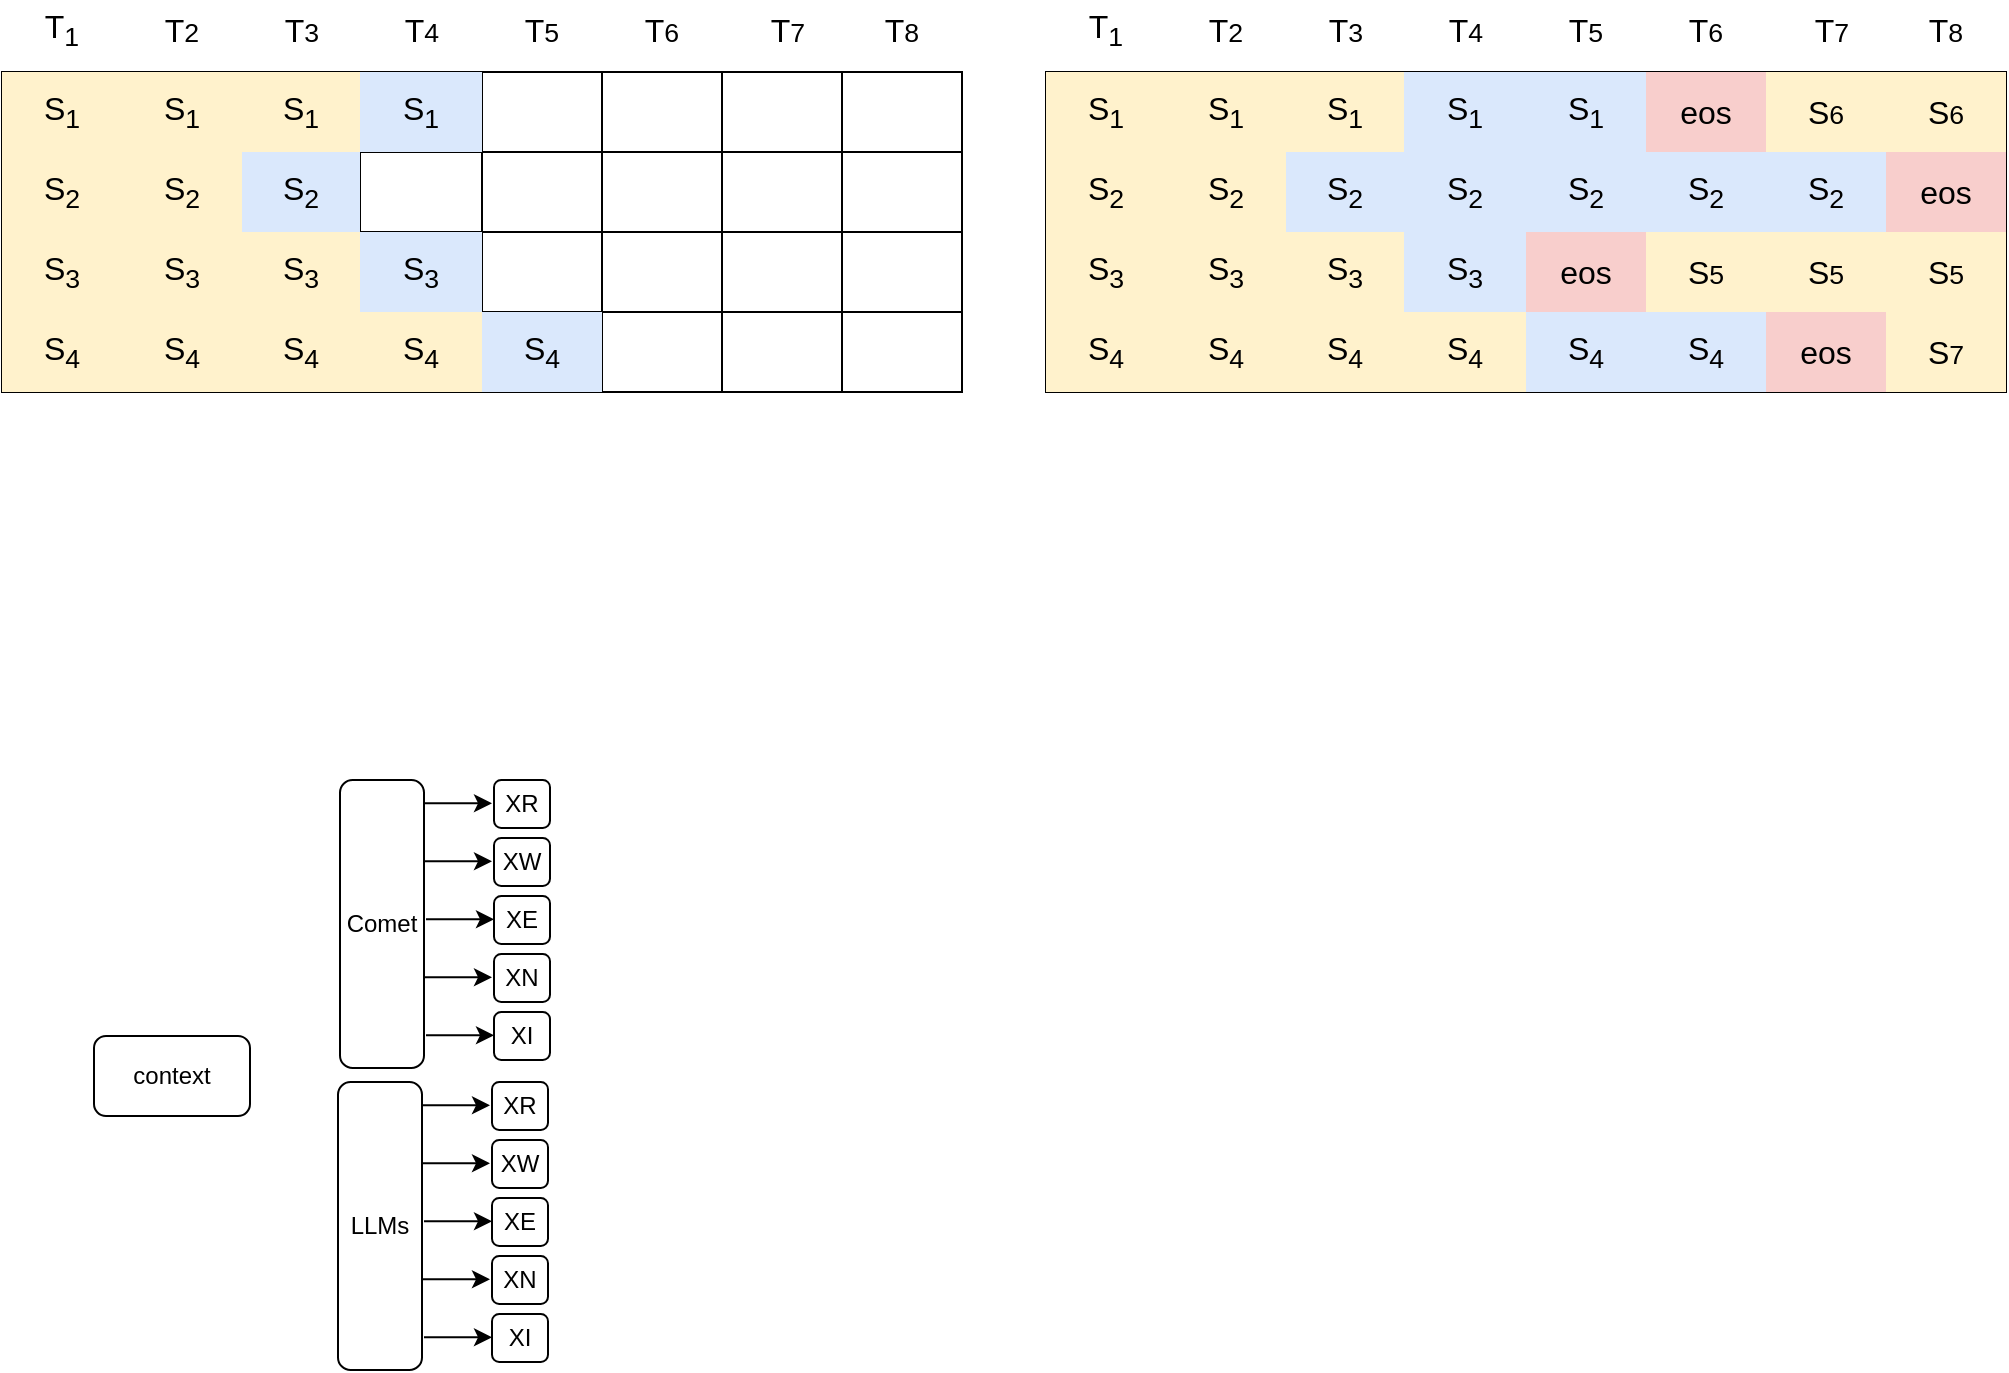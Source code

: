 <mxfile version="23.1.8" type="github">
  <diagram name="第 1 页" id="E3gvmm7QXCJdXxmauFpD">
    <mxGraphModel dx="1214" dy="18" grid="0" gridSize="10" guides="1" tooltips="1" connect="1" arrows="1" fold="1" page="0" pageScale="1" pageWidth="827" pageHeight="1169" math="0" shadow="0">
      <root>
        <mxCell id="0" />
        <mxCell id="1" parent="0" />
        <mxCell id="y5g39HavJ96Rf9E6E70P-49" value="" style="shape=table;startSize=0;container=1;collapsible=0;childLayout=tableLayout;fontSize=16;fillColor=none;" parent="1" vertex="1">
          <mxGeometry x="-293" y="565" width="480" height="160" as="geometry" />
        </mxCell>
        <mxCell id="y5g39HavJ96Rf9E6E70P-62" style="shape=tableRow;horizontal=0;startSize=0;swimlaneHead=0;swimlaneBody=0;strokeColor=inherit;top=0;left=0;bottom=0;right=0;collapsible=0;dropTarget=0;fillColor=none;points=[[0,0.5],[1,0.5]];portConstraint=eastwest;fontSize=16;" parent="y5g39HavJ96Rf9E6E70P-49" vertex="1">
          <mxGeometry width="480" height="40" as="geometry" />
        </mxCell>
        <mxCell id="y5g39HavJ96Rf9E6E70P-63" value="S&lt;sub&gt;1&lt;/sub&gt;" style="shape=partialRectangle;html=1;whiteSpace=wrap;connectable=0;strokeColor=#d6b656;overflow=hidden;fillColor=#fff2cc;top=0;left=0;bottom=0;right=0;pointerEvents=1;fontSize=16;" parent="y5g39HavJ96Rf9E6E70P-62" vertex="1">
          <mxGeometry width="60" height="40" as="geometry">
            <mxRectangle width="60" height="40" as="alternateBounds" />
          </mxGeometry>
        </mxCell>
        <mxCell id="y5g39HavJ96Rf9E6E70P-64" value="S&lt;sub&gt;1&lt;/sub&gt;" style="shape=partialRectangle;html=1;whiteSpace=wrap;connectable=0;strokeColor=#d6b656;overflow=hidden;fillColor=#fff2cc;top=0;left=0;bottom=0;right=0;pointerEvents=1;fontSize=16;" parent="y5g39HavJ96Rf9E6E70P-62" vertex="1">
          <mxGeometry x="60" width="60" height="40" as="geometry">
            <mxRectangle width="60" height="40" as="alternateBounds" />
          </mxGeometry>
        </mxCell>
        <mxCell id="y5g39HavJ96Rf9E6E70P-66" value="S&lt;sub&gt;1&lt;/sub&gt;" style="shape=partialRectangle;html=1;whiteSpace=wrap;connectable=0;strokeColor=#000000;overflow=hidden;fillColor=#fff2cc;top=0;left=0;bottom=0;right=0;pointerEvents=1;fontSize=16;" parent="y5g39HavJ96Rf9E6E70P-62" vertex="1">
          <mxGeometry x="120" width="59" height="40" as="geometry">
            <mxRectangle width="59" height="40" as="alternateBounds" />
          </mxGeometry>
        </mxCell>
        <mxCell id="y5g39HavJ96Rf9E6E70P-70" value="S&lt;sub&gt;1&lt;/sub&gt;" style="shape=partialRectangle;html=1;whiteSpace=wrap;connectable=0;strokeColor=#000000;overflow=hidden;fillColor=#dae8fc;top=0;left=0;bottom=0;right=0;pointerEvents=1;fontSize=16;" parent="y5g39HavJ96Rf9E6E70P-62" vertex="1">
          <mxGeometry x="179" width="61" height="40" as="geometry">
            <mxRectangle width="61" height="40" as="alternateBounds" />
          </mxGeometry>
        </mxCell>
        <mxCell id="y5g39HavJ96Rf9E6E70P-74" style="shape=partialRectangle;html=1;whiteSpace=wrap;connectable=0;overflow=hidden;fillColor=none;top=0;left=0;bottom=0;right=0;pointerEvents=1;fontSize=16;" parent="y5g39HavJ96Rf9E6E70P-62" vertex="1">
          <mxGeometry x="240" width="60" height="40" as="geometry">
            <mxRectangle width="60" height="40" as="alternateBounds" />
          </mxGeometry>
        </mxCell>
        <mxCell id="y5g39HavJ96Rf9E6E70P-78" style="shape=partialRectangle;html=1;whiteSpace=wrap;connectable=0;strokeColor=inherit;overflow=hidden;fillColor=none;top=0;left=0;bottom=0;right=0;pointerEvents=1;fontSize=16;" parent="y5g39HavJ96Rf9E6E70P-62" vertex="1">
          <mxGeometry x="300" width="60" height="40" as="geometry">
            <mxRectangle width="60" height="40" as="alternateBounds" />
          </mxGeometry>
        </mxCell>
        <mxCell id="y5g39HavJ96Rf9E6E70P-82" style="shape=partialRectangle;html=1;whiteSpace=wrap;connectable=0;strokeColor=inherit;overflow=hidden;fillColor=none;top=0;left=0;bottom=0;right=0;pointerEvents=1;fontSize=16;" parent="y5g39HavJ96Rf9E6E70P-62" vertex="1">
          <mxGeometry x="360" width="60" height="40" as="geometry">
            <mxRectangle width="60" height="40" as="alternateBounds" />
          </mxGeometry>
        </mxCell>
        <mxCell id="y5g39HavJ96Rf9E6E70P-65" style="shape=partialRectangle;html=1;whiteSpace=wrap;connectable=0;strokeColor=inherit;overflow=hidden;fillColor=none;top=0;left=0;bottom=0;right=0;pointerEvents=1;fontSize=16;" parent="y5g39HavJ96Rf9E6E70P-62" vertex="1">
          <mxGeometry x="420" width="60" height="40" as="geometry">
            <mxRectangle width="60" height="40" as="alternateBounds" />
          </mxGeometry>
        </mxCell>
        <mxCell id="y5g39HavJ96Rf9E6E70P-50" value="" style="shape=tableRow;horizontal=0;startSize=0;swimlaneHead=0;swimlaneBody=0;strokeColor=inherit;top=0;left=0;bottom=0;right=0;collapsible=0;dropTarget=0;fillColor=none;points=[[0,0.5],[1,0.5]];portConstraint=eastwest;fontSize=16;" parent="y5g39HavJ96Rf9E6E70P-49" vertex="1">
          <mxGeometry y="40" width="480" height="40" as="geometry" />
        </mxCell>
        <mxCell id="y5g39HavJ96Rf9E6E70P-51" value="S&lt;sub&gt;2&lt;/sub&gt;" style="shape=partialRectangle;html=1;whiteSpace=wrap;connectable=0;strokeColor=#d6b656;overflow=hidden;fillColor=#fff2cc;top=0;left=0;bottom=0;right=0;pointerEvents=1;fontSize=16;" parent="y5g39HavJ96Rf9E6E70P-50" vertex="1">
          <mxGeometry width="60" height="40" as="geometry">
            <mxRectangle width="60" height="40" as="alternateBounds" />
          </mxGeometry>
        </mxCell>
        <mxCell id="y5g39HavJ96Rf9E6E70P-52" value="S&lt;sub&gt;2&lt;/sub&gt;" style="shape=partialRectangle;html=1;whiteSpace=wrap;connectable=0;strokeColor=#d6b656;overflow=hidden;fillColor=#fff2cc;top=0;left=0;bottom=0;right=0;pointerEvents=1;fontSize=16;" parent="y5g39HavJ96Rf9E6E70P-50" vertex="1">
          <mxGeometry x="60" width="60" height="40" as="geometry">
            <mxRectangle width="60" height="40" as="alternateBounds" />
          </mxGeometry>
        </mxCell>
        <mxCell id="y5g39HavJ96Rf9E6E70P-67" value="S&lt;sub&gt;2&lt;/sub&gt;" style="shape=partialRectangle;html=1;whiteSpace=wrap;connectable=0;strokeColor=#6c8ebf;overflow=hidden;fillColor=#dae8fc;top=0;left=0;bottom=0;right=0;pointerEvents=1;fontSize=16;" parent="y5g39HavJ96Rf9E6E70P-50" vertex="1">
          <mxGeometry x="120" width="59" height="40" as="geometry">
            <mxRectangle width="59" height="40" as="alternateBounds" />
          </mxGeometry>
        </mxCell>
        <mxCell id="y5g39HavJ96Rf9E6E70P-71" value="" style="shape=partialRectangle;html=1;whiteSpace=wrap;connectable=0;strokeColor=inherit;overflow=hidden;fillColor=none;top=0;left=0;bottom=0;right=0;pointerEvents=1;fontSize=16;" parent="y5g39HavJ96Rf9E6E70P-50" vertex="1">
          <mxGeometry x="179" width="61" height="40" as="geometry">
            <mxRectangle width="61" height="40" as="alternateBounds" />
          </mxGeometry>
        </mxCell>
        <mxCell id="y5g39HavJ96Rf9E6E70P-75" style="shape=partialRectangle;html=1;whiteSpace=wrap;connectable=0;overflow=hidden;top=0;left=0;bottom=0;right=0;pointerEvents=1;fontSize=16;fillColor=none;" parent="y5g39HavJ96Rf9E6E70P-50" vertex="1">
          <mxGeometry x="240" width="60" height="40" as="geometry">
            <mxRectangle width="60" height="40" as="alternateBounds" />
          </mxGeometry>
        </mxCell>
        <mxCell id="y5g39HavJ96Rf9E6E70P-79" style="shape=partialRectangle;html=1;whiteSpace=wrap;connectable=0;overflow=hidden;top=0;left=0;bottom=0;right=0;pointerEvents=1;fontSize=16;fillColor=none;" parent="y5g39HavJ96Rf9E6E70P-50" vertex="1">
          <mxGeometry x="300" width="60" height="40" as="geometry">
            <mxRectangle width="60" height="40" as="alternateBounds" />
          </mxGeometry>
        </mxCell>
        <mxCell id="y5g39HavJ96Rf9E6E70P-83" style="shape=partialRectangle;html=1;whiteSpace=wrap;connectable=0;strokeColor=inherit;overflow=hidden;fillColor=none;top=0;left=0;bottom=0;right=0;pointerEvents=1;fontSize=16;" parent="y5g39HavJ96Rf9E6E70P-50" vertex="1">
          <mxGeometry x="360" width="60" height="40" as="geometry">
            <mxRectangle width="60" height="40" as="alternateBounds" />
          </mxGeometry>
        </mxCell>
        <mxCell id="y5g39HavJ96Rf9E6E70P-53" value="" style="shape=partialRectangle;html=1;whiteSpace=wrap;connectable=0;strokeColor=inherit;overflow=hidden;fillColor=none;top=0;left=0;bottom=0;right=0;pointerEvents=1;fontSize=16;" parent="y5g39HavJ96Rf9E6E70P-50" vertex="1">
          <mxGeometry x="420" width="60" height="40" as="geometry">
            <mxRectangle width="60" height="40" as="alternateBounds" />
          </mxGeometry>
        </mxCell>
        <mxCell id="y5g39HavJ96Rf9E6E70P-54" value="" style="shape=tableRow;horizontal=0;startSize=0;swimlaneHead=0;swimlaneBody=0;strokeColor=inherit;top=0;left=0;bottom=0;right=0;collapsible=0;dropTarget=0;fillColor=none;points=[[0,0.5],[1,0.5]];portConstraint=eastwest;fontSize=16;" parent="y5g39HavJ96Rf9E6E70P-49" vertex="1">
          <mxGeometry y="80" width="480" height="40" as="geometry" />
        </mxCell>
        <mxCell id="y5g39HavJ96Rf9E6E70P-55" value="S&lt;sub&gt;3&lt;/sub&gt;" style="shape=partialRectangle;html=1;whiteSpace=wrap;connectable=0;strokeColor=#d6b656;overflow=hidden;fillColor=#fff2cc;top=0;left=0;bottom=0;right=0;pointerEvents=1;fontSize=16;" parent="y5g39HavJ96Rf9E6E70P-54" vertex="1">
          <mxGeometry width="60" height="40" as="geometry">
            <mxRectangle width="60" height="40" as="alternateBounds" />
          </mxGeometry>
        </mxCell>
        <mxCell id="y5g39HavJ96Rf9E6E70P-56" value="S&lt;sub&gt;3&lt;/sub&gt;" style="shape=partialRectangle;html=1;whiteSpace=wrap;connectable=0;strokeColor=#d6b656;overflow=hidden;fillColor=#fff2cc;top=0;left=0;bottom=0;right=0;pointerEvents=1;fontSize=16;" parent="y5g39HavJ96Rf9E6E70P-54" vertex="1">
          <mxGeometry x="60" width="60" height="40" as="geometry">
            <mxRectangle width="60" height="40" as="alternateBounds" />
          </mxGeometry>
        </mxCell>
        <mxCell id="y5g39HavJ96Rf9E6E70P-68" value="S&lt;sub&gt;3&lt;/sub&gt;" style="shape=partialRectangle;html=1;whiteSpace=wrap;connectable=0;strokeColor=#d6b656;overflow=hidden;fillColor=#fff2cc;top=0;left=0;bottom=0;right=0;pointerEvents=1;fontSize=16;" parent="y5g39HavJ96Rf9E6E70P-54" vertex="1">
          <mxGeometry x="120" width="59" height="40" as="geometry">
            <mxRectangle width="59" height="40" as="alternateBounds" />
          </mxGeometry>
        </mxCell>
        <mxCell id="y5g39HavJ96Rf9E6E70P-72" value="S&lt;sub&gt;3&lt;/sub&gt;" style="shape=partialRectangle;html=1;whiteSpace=wrap;connectable=0;strokeColor=#6c8ebf;overflow=hidden;fillColor=#dae8fc;top=0;left=0;bottom=0;right=0;pointerEvents=1;fontSize=16;" parent="y5g39HavJ96Rf9E6E70P-54" vertex="1">
          <mxGeometry x="179" width="61" height="40" as="geometry">
            <mxRectangle width="61" height="40" as="alternateBounds" />
          </mxGeometry>
        </mxCell>
        <mxCell id="y5g39HavJ96Rf9E6E70P-76" style="shape=partialRectangle;html=1;whiteSpace=wrap;connectable=0;overflow=hidden;fillColor=none;top=0;left=0;bottom=0;right=0;pointerEvents=1;fontSize=16;strokeWidth=5;" parent="y5g39HavJ96Rf9E6E70P-54" vertex="1">
          <mxGeometry x="240" width="60" height="40" as="geometry">
            <mxRectangle width="60" height="40" as="alternateBounds" />
          </mxGeometry>
        </mxCell>
        <mxCell id="y5g39HavJ96Rf9E6E70P-80" style="shape=partialRectangle;html=1;whiteSpace=wrap;connectable=0;overflow=hidden;top=0;left=0;bottom=0;right=0;pointerEvents=1;fontSize=16;fillColor=none;" parent="y5g39HavJ96Rf9E6E70P-54" vertex="1">
          <mxGeometry x="300" width="60" height="40" as="geometry">
            <mxRectangle width="60" height="40" as="alternateBounds" />
          </mxGeometry>
        </mxCell>
        <mxCell id="y5g39HavJ96Rf9E6E70P-84" style="shape=partialRectangle;html=1;whiteSpace=wrap;connectable=0;strokeColor=inherit;overflow=hidden;fillColor=none;top=0;left=0;bottom=0;right=0;pointerEvents=1;fontSize=16;" parent="y5g39HavJ96Rf9E6E70P-54" vertex="1">
          <mxGeometry x="360" width="60" height="40" as="geometry">
            <mxRectangle width="60" height="40" as="alternateBounds" />
          </mxGeometry>
        </mxCell>
        <mxCell id="y5g39HavJ96Rf9E6E70P-57" value="" style="shape=partialRectangle;html=1;whiteSpace=wrap;connectable=0;strokeColor=inherit;overflow=hidden;fillColor=none;top=0;left=0;bottom=0;right=0;pointerEvents=1;fontSize=16;" parent="y5g39HavJ96Rf9E6E70P-54" vertex="1">
          <mxGeometry x="420" width="60" height="40" as="geometry">
            <mxRectangle width="60" height="40" as="alternateBounds" />
          </mxGeometry>
        </mxCell>
        <mxCell id="y5g39HavJ96Rf9E6E70P-58" value="" style="shape=tableRow;horizontal=0;startSize=0;swimlaneHead=0;swimlaneBody=0;strokeColor=inherit;top=0;left=0;bottom=0;right=0;collapsible=0;dropTarget=0;fillColor=none;points=[[0,0.5],[1,0.5]];portConstraint=eastwest;fontSize=16;" parent="y5g39HavJ96Rf9E6E70P-49" vertex="1">
          <mxGeometry y="120" width="480" height="40" as="geometry" />
        </mxCell>
        <mxCell id="y5g39HavJ96Rf9E6E70P-59" value="S&lt;sub&gt;4&lt;/sub&gt;" style="shape=partialRectangle;html=1;whiteSpace=wrap;connectable=0;strokeColor=#d6b656;overflow=hidden;fillColor=#fff2cc;top=0;left=0;bottom=0;right=0;pointerEvents=1;fontSize=16;" parent="y5g39HavJ96Rf9E6E70P-58" vertex="1">
          <mxGeometry width="60" height="40" as="geometry">
            <mxRectangle width="60" height="40" as="alternateBounds" />
          </mxGeometry>
        </mxCell>
        <mxCell id="y5g39HavJ96Rf9E6E70P-60" value="S&lt;sub&gt;4&lt;/sub&gt;" style="shape=partialRectangle;html=1;whiteSpace=wrap;connectable=0;strokeColor=#d6b656;overflow=hidden;fillColor=#fff2cc;top=0;left=0;bottom=0;right=0;pointerEvents=1;fontSize=16;" parent="y5g39HavJ96Rf9E6E70P-58" vertex="1">
          <mxGeometry x="60" width="60" height="40" as="geometry">
            <mxRectangle width="60" height="40" as="alternateBounds" />
          </mxGeometry>
        </mxCell>
        <mxCell id="y5g39HavJ96Rf9E6E70P-69" value="S&lt;sub&gt;4&lt;/sub&gt;" style="shape=partialRectangle;html=1;whiteSpace=wrap;connectable=0;strokeColor=#d6b656;overflow=hidden;fillColor=#fff2cc;top=0;left=0;bottom=0;right=0;pointerEvents=1;fontSize=16;" parent="y5g39HavJ96Rf9E6E70P-58" vertex="1">
          <mxGeometry x="120" width="59" height="40" as="geometry">
            <mxRectangle width="59" height="40" as="alternateBounds" />
          </mxGeometry>
        </mxCell>
        <mxCell id="y5g39HavJ96Rf9E6E70P-73" value="S&lt;sub&gt;4&lt;/sub&gt;" style="shape=partialRectangle;html=1;whiteSpace=wrap;connectable=0;strokeColor=#d6b656;overflow=hidden;fillColor=#fff2cc;top=0;left=0;bottom=0;right=0;pointerEvents=1;fontSize=16;" parent="y5g39HavJ96Rf9E6E70P-58" vertex="1">
          <mxGeometry x="179" width="61" height="40" as="geometry">
            <mxRectangle width="61" height="40" as="alternateBounds" />
          </mxGeometry>
        </mxCell>
        <mxCell id="y5g39HavJ96Rf9E6E70P-77" value="S&lt;sub&gt;4&lt;/sub&gt;" style="shape=partialRectangle;html=1;whiteSpace=wrap;connectable=0;strokeColor=#6c8ebf;overflow=hidden;fillColor=#dae8fc;top=0;left=0;bottom=0;right=0;pointerEvents=1;fontSize=16;" parent="y5g39HavJ96Rf9E6E70P-58" vertex="1">
          <mxGeometry x="240" width="60" height="40" as="geometry">
            <mxRectangle width="60" height="40" as="alternateBounds" />
          </mxGeometry>
        </mxCell>
        <mxCell id="y5g39HavJ96Rf9E6E70P-81" style="shape=partialRectangle;html=1;whiteSpace=wrap;connectable=0;strokeColor=inherit;overflow=hidden;fillColor=none;top=0;left=0;bottom=0;right=0;pointerEvents=1;fontSize=16;" parent="y5g39HavJ96Rf9E6E70P-58" vertex="1">
          <mxGeometry x="300" width="60" height="40" as="geometry">
            <mxRectangle width="60" height="40" as="alternateBounds" />
          </mxGeometry>
        </mxCell>
        <mxCell id="y5g39HavJ96Rf9E6E70P-85" style="shape=partialRectangle;html=1;whiteSpace=wrap;connectable=0;strokeColor=inherit;overflow=hidden;fillColor=none;top=0;left=0;bottom=0;right=0;pointerEvents=1;fontSize=16;" parent="y5g39HavJ96Rf9E6E70P-58" vertex="1">
          <mxGeometry x="360" width="60" height="40" as="geometry">
            <mxRectangle width="60" height="40" as="alternateBounds" />
          </mxGeometry>
        </mxCell>
        <mxCell id="y5g39HavJ96Rf9E6E70P-61" value="" style="shape=partialRectangle;html=1;whiteSpace=wrap;connectable=0;strokeColor=inherit;overflow=hidden;fillColor=none;top=0;left=0;bottom=0;right=0;pointerEvents=1;fontSize=16;" parent="y5g39HavJ96Rf9E6E70P-58" vertex="1">
          <mxGeometry x="420" width="60" height="40" as="geometry">
            <mxRectangle width="60" height="40" as="alternateBounds" />
          </mxGeometry>
        </mxCell>
        <mxCell id="y5g39HavJ96Rf9E6E70P-88" value="T&lt;sub&gt;1&lt;/sub&gt;" style="text;strokeColor=none;fillColor=none;html=1;align=center;verticalAlign=middle;whiteSpace=wrap;rounded=0;fontSize=16;" parent="1" vertex="1">
          <mxGeometry x="-293" y="529" width="60" height="30" as="geometry" />
        </mxCell>
        <mxCell id="y5g39HavJ96Rf9E6E70P-89" value="T&lt;span style=&quot;font-size: 13.333px;&quot;&gt;2&lt;/span&gt;" style="text;strokeColor=none;fillColor=none;html=1;align=center;verticalAlign=middle;whiteSpace=wrap;rounded=0;fontSize=16;" parent="1" vertex="1">
          <mxGeometry x="-233" y="529" width="60" height="30" as="geometry" />
        </mxCell>
        <mxCell id="y5g39HavJ96Rf9E6E70P-90" value="T&lt;span style=&quot;font-size: 13.333px;&quot;&gt;3&lt;/span&gt;" style="text;strokeColor=none;fillColor=none;html=1;align=center;verticalAlign=middle;whiteSpace=wrap;rounded=0;fontSize=16;" parent="1" vertex="1">
          <mxGeometry x="-173" y="529" width="60" height="30" as="geometry" />
        </mxCell>
        <mxCell id="y5g39HavJ96Rf9E6E70P-92" value="T&lt;span style=&quot;font-size: 13.333px;&quot;&gt;4&lt;/span&gt;" style="text;strokeColor=none;fillColor=none;html=1;align=center;verticalAlign=middle;whiteSpace=wrap;rounded=0;fontSize=16;" parent="1" vertex="1">
          <mxGeometry x="-113" y="529" width="60" height="30" as="geometry" />
        </mxCell>
        <mxCell id="y5g39HavJ96Rf9E6E70P-93" value="T&lt;span style=&quot;font-size: 13.333px;&quot;&gt;5&lt;/span&gt;" style="text;strokeColor=none;fillColor=none;html=1;align=center;verticalAlign=middle;whiteSpace=wrap;rounded=0;fontSize=16;" parent="1" vertex="1">
          <mxGeometry x="-53" y="529" width="60" height="30" as="geometry" />
        </mxCell>
        <mxCell id="y5g39HavJ96Rf9E6E70P-94" value="T&lt;span style=&quot;font-size: 13.333px;&quot;&gt;6&lt;/span&gt;" style="text;strokeColor=none;fillColor=none;html=1;align=center;verticalAlign=middle;whiteSpace=wrap;rounded=0;fontSize=16;" parent="1" vertex="1">
          <mxGeometry x="7" y="529" width="60" height="30" as="geometry" />
        </mxCell>
        <mxCell id="y5g39HavJ96Rf9E6E70P-95" value="T&lt;span style=&quot;font-size: 13.333px;&quot;&gt;7&lt;/span&gt;" style="text;strokeColor=none;fillColor=none;html=1;align=center;verticalAlign=middle;whiteSpace=wrap;rounded=0;fontSize=16;" parent="1" vertex="1">
          <mxGeometry x="70" y="529" width="60" height="30" as="geometry" />
        </mxCell>
        <mxCell id="y5g39HavJ96Rf9E6E70P-96" value="T&lt;span style=&quot;font-size: 13.333px;&quot;&gt;8&lt;/span&gt;" style="text;strokeColor=none;fillColor=none;html=1;align=center;verticalAlign=middle;whiteSpace=wrap;rounded=0;fontSize=16;" parent="1" vertex="1">
          <mxGeometry x="127" y="529" width="60" height="30" as="geometry" />
        </mxCell>
        <mxCell id="y5g39HavJ96Rf9E6E70P-142" value="" style="shape=table;startSize=0;container=1;collapsible=0;childLayout=tableLayout;fontSize=16;" parent="1" vertex="1">
          <mxGeometry x="229" y="565" width="480" height="160" as="geometry" />
        </mxCell>
        <mxCell id="y5g39HavJ96Rf9E6E70P-143" style="shape=tableRow;horizontal=0;startSize=0;swimlaneHead=0;swimlaneBody=0;strokeColor=inherit;top=0;left=0;bottom=0;right=0;collapsible=0;dropTarget=0;fillColor=none;points=[[0,0.5],[1,0.5]];portConstraint=eastwest;fontSize=16;" parent="y5g39HavJ96Rf9E6E70P-142" vertex="1">
          <mxGeometry width="480" height="40" as="geometry" />
        </mxCell>
        <mxCell id="y5g39HavJ96Rf9E6E70P-144" value="S&lt;sub&gt;1&lt;/sub&gt;" style="shape=partialRectangle;html=1;whiteSpace=wrap;connectable=0;strokeColor=#d6b656;overflow=hidden;fillColor=#fff2cc;top=0;left=0;bottom=0;right=0;pointerEvents=1;fontSize=16;" parent="y5g39HavJ96Rf9E6E70P-143" vertex="1">
          <mxGeometry width="60" height="40" as="geometry">
            <mxRectangle width="60" height="40" as="alternateBounds" />
          </mxGeometry>
        </mxCell>
        <mxCell id="y5g39HavJ96Rf9E6E70P-145" value="S&lt;sub&gt;1&lt;/sub&gt;" style="shape=partialRectangle;html=1;whiteSpace=wrap;connectable=0;strokeColor=#d6b656;overflow=hidden;fillColor=#fff2cc;top=0;left=0;bottom=0;right=0;pointerEvents=1;fontSize=16;" parent="y5g39HavJ96Rf9E6E70P-143" vertex="1">
          <mxGeometry x="60" width="60" height="40" as="geometry">
            <mxRectangle width="60" height="40" as="alternateBounds" />
          </mxGeometry>
        </mxCell>
        <mxCell id="y5g39HavJ96Rf9E6E70P-146" value="S&lt;sub&gt;1&lt;/sub&gt;" style="shape=partialRectangle;html=1;whiteSpace=wrap;connectable=0;strokeColor=#d6b656;overflow=hidden;fillColor=#fff2cc;top=0;left=0;bottom=0;right=0;pointerEvents=1;fontSize=16;" parent="y5g39HavJ96Rf9E6E70P-143" vertex="1">
          <mxGeometry x="120" width="59" height="40" as="geometry">
            <mxRectangle width="59" height="40" as="alternateBounds" />
          </mxGeometry>
        </mxCell>
        <mxCell id="y5g39HavJ96Rf9E6E70P-147" value="S&lt;sub&gt;1&lt;/sub&gt;" style="shape=partialRectangle;html=1;whiteSpace=wrap;connectable=0;strokeColor=#6c8ebf;overflow=hidden;fillColor=#dae8fc;top=0;left=0;bottom=0;right=0;pointerEvents=1;fontSize=16;" parent="y5g39HavJ96Rf9E6E70P-143" vertex="1">
          <mxGeometry x="179" width="61" height="40" as="geometry">
            <mxRectangle width="61" height="40" as="alternateBounds" />
          </mxGeometry>
        </mxCell>
        <mxCell id="y5g39HavJ96Rf9E6E70P-148" value="&lt;span style=&quot;color: rgb(0, 0, 0); font-family: Helvetica; font-size: 16px; font-style: normal; font-variant-ligatures: normal; font-variant-caps: normal; font-weight: 400; letter-spacing: normal; orphans: 2; text-align: center; text-indent: 0px; text-transform: none; widows: 2; word-spacing: 0px; -webkit-text-stroke-width: 0px; text-decoration-thickness: initial; text-decoration-style: initial; text-decoration-color: initial; float: none; display: inline !important;&quot;&gt;S&lt;/span&gt;&lt;sub style=&quot;border-color: var(--border-color); color: rgb(0, 0, 0); font-family: Helvetica; font-style: normal; font-variant-ligatures: normal; font-variant-caps: normal; font-weight: 400; letter-spacing: normal; orphans: 2; text-align: center; text-indent: 0px; text-transform: none; widows: 2; word-spacing: 0px; -webkit-text-stroke-width: 0px; text-decoration-thickness: initial; text-decoration-style: initial; text-decoration-color: initial;&quot;&gt;1&lt;/sub&gt;" style="shape=partialRectangle;html=1;whiteSpace=wrap;connectable=0;strokeColor=#000000;overflow=hidden;fillColor=#dae8fc;top=0;left=0;bottom=0;right=0;pointerEvents=1;fontSize=16;" parent="y5g39HavJ96Rf9E6E70P-143" vertex="1">
          <mxGeometry x="240" width="60" height="40" as="geometry">
            <mxRectangle width="60" height="40" as="alternateBounds" />
          </mxGeometry>
        </mxCell>
        <mxCell id="y5g39HavJ96Rf9E6E70P-149" value="eos" style="shape=partialRectangle;html=1;whiteSpace=wrap;connectable=0;strokeColor=#b85450;overflow=hidden;fillColor=#f8cecc;top=0;left=0;bottom=0;right=0;pointerEvents=1;fontSize=16;" parent="y5g39HavJ96Rf9E6E70P-143" vertex="1">
          <mxGeometry x="300" width="60" height="40" as="geometry">
            <mxRectangle width="60" height="40" as="alternateBounds" />
          </mxGeometry>
        </mxCell>
        <mxCell id="y5g39HavJ96Rf9E6E70P-150" value="&lt;span style=&quot;border-color: var(--border-color); color: rgb(0, 0, 0); font-family: Helvetica; font-size: 16px; font-style: normal; font-variant-ligatures: normal; font-variant-caps: normal; font-weight: 400; letter-spacing: normal; orphans: 2; text-align: center; text-indent: 0px; text-transform: none; widows: 2; word-spacing: 0px; -webkit-text-stroke-width: 0px; text-decoration-thickness: initial; text-decoration-style: initial; text-decoration-color: initial; float: none; display: inline !important;&quot;&gt;S&lt;/span&gt;&lt;span style=&quot;border-color: var(--border-color); color: rgb(0, 0, 0); font-family: Helvetica; font-style: normal; font-variant-ligatures: normal; font-variant-caps: normal; font-weight: 400; letter-spacing: normal; orphans: 2; text-align: center; text-indent: 0px; text-transform: none; widows: 2; word-spacing: 0px; -webkit-text-stroke-width: 0px; text-decoration-thickness: initial; text-decoration-style: initial; text-decoration-color: initial; float: none; font-size: 13.333px; display: inline !important;&quot;&gt;6&lt;/span&gt;" style="shape=partialRectangle;html=1;whiteSpace=wrap;connectable=0;strokeColor=#d6b656;overflow=hidden;fillColor=#fff2cc;top=0;left=0;bottom=0;right=0;pointerEvents=1;fontSize=16;" parent="y5g39HavJ96Rf9E6E70P-143" vertex="1">
          <mxGeometry x="360" width="60" height="40" as="geometry">
            <mxRectangle width="60" height="40" as="alternateBounds" />
          </mxGeometry>
        </mxCell>
        <mxCell id="y5g39HavJ96Rf9E6E70P-151" value="&lt;span style=&quot;border-color: var(--border-color); color: rgb(0, 0, 0); font-family: Helvetica; font-size: 16px; font-style: normal; font-variant-ligatures: normal; font-variant-caps: normal; font-weight: 400; letter-spacing: normal; orphans: 2; text-align: center; text-indent: 0px; text-transform: none; widows: 2; word-spacing: 0px; -webkit-text-stroke-width: 0px; text-decoration-thickness: initial; text-decoration-style: initial; text-decoration-color: initial; float: none; display: inline !important;&quot;&gt;S&lt;/span&gt;&lt;span style=&quot;border-color: var(--border-color); color: rgb(0, 0, 0); font-family: Helvetica; font-style: normal; font-variant-ligatures: normal; font-variant-caps: normal; font-weight: 400; letter-spacing: normal; orphans: 2; text-align: center; text-indent: 0px; text-transform: none; widows: 2; word-spacing: 0px; -webkit-text-stroke-width: 0px; text-decoration-thickness: initial; text-decoration-style: initial; text-decoration-color: initial; float: none; font-size: 13.333px; display: inline !important;&quot;&gt;6&lt;/span&gt;" style="shape=partialRectangle;html=1;whiteSpace=wrap;connectable=0;strokeColor=#d6b656;overflow=hidden;fillColor=#fff2cc;top=0;left=0;bottom=0;right=0;pointerEvents=1;fontSize=16;" parent="y5g39HavJ96Rf9E6E70P-143" vertex="1">
          <mxGeometry x="420" width="60" height="40" as="geometry">
            <mxRectangle width="60" height="40" as="alternateBounds" />
          </mxGeometry>
        </mxCell>
        <mxCell id="y5g39HavJ96Rf9E6E70P-152" value="" style="shape=tableRow;horizontal=0;startSize=0;swimlaneHead=0;swimlaneBody=0;strokeColor=inherit;top=0;left=0;bottom=0;right=0;collapsible=0;dropTarget=0;fillColor=none;points=[[0,0.5],[1,0.5]];portConstraint=eastwest;fontSize=16;" parent="y5g39HavJ96Rf9E6E70P-142" vertex="1">
          <mxGeometry y="40" width="480" height="40" as="geometry" />
        </mxCell>
        <mxCell id="y5g39HavJ96Rf9E6E70P-153" value="S&lt;sub&gt;2&lt;/sub&gt;" style="shape=partialRectangle;html=1;whiteSpace=wrap;connectable=0;strokeColor=#d6b656;overflow=hidden;fillColor=#fff2cc;top=0;left=0;bottom=0;right=0;pointerEvents=1;fontSize=16;" parent="y5g39HavJ96Rf9E6E70P-152" vertex="1">
          <mxGeometry width="60" height="40" as="geometry">
            <mxRectangle width="60" height="40" as="alternateBounds" />
          </mxGeometry>
        </mxCell>
        <mxCell id="y5g39HavJ96Rf9E6E70P-154" value="S&lt;sub&gt;2&lt;/sub&gt;" style="shape=partialRectangle;html=1;whiteSpace=wrap;connectable=0;strokeColor=#d6b656;overflow=hidden;fillColor=#fff2cc;top=0;left=0;bottom=0;right=0;pointerEvents=1;fontSize=16;" parent="y5g39HavJ96Rf9E6E70P-152" vertex="1">
          <mxGeometry x="60" width="60" height="40" as="geometry">
            <mxRectangle width="60" height="40" as="alternateBounds" />
          </mxGeometry>
        </mxCell>
        <mxCell id="y5g39HavJ96Rf9E6E70P-155" value="S&lt;sub&gt;2&lt;/sub&gt;" style="shape=partialRectangle;html=1;whiteSpace=wrap;connectable=0;strokeColor=#6c8ebf;overflow=hidden;fillColor=#dae8fc;top=0;left=0;bottom=0;right=0;pointerEvents=1;fontSize=16;" parent="y5g39HavJ96Rf9E6E70P-152" vertex="1">
          <mxGeometry x="120" width="59" height="40" as="geometry">
            <mxRectangle width="59" height="40" as="alternateBounds" />
          </mxGeometry>
        </mxCell>
        <mxCell id="y5g39HavJ96Rf9E6E70P-156" value="&lt;span style=&quot;color: rgb(0, 0, 0); font-family: Helvetica; font-size: 16px; font-style: normal; font-variant-ligatures: normal; font-variant-caps: normal; font-weight: 400; letter-spacing: normal; orphans: 2; text-align: center; text-indent: 0px; text-transform: none; widows: 2; word-spacing: 0px; -webkit-text-stroke-width: 0px; text-decoration-thickness: initial; text-decoration-style: initial; text-decoration-color: initial; float: none; display: inline !important;&quot;&gt;S&lt;/span&gt;&lt;sub style=&quot;border-color: var(--border-color); color: rgb(0, 0, 0); font-family: Helvetica; font-style: normal; font-variant-ligatures: normal; font-variant-caps: normal; font-weight: 400; letter-spacing: normal; orphans: 2; text-align: center; text-indent: 0px; text-transform: none; widows: 2; word-spacing: 0px; -webkit-text-stroke-width: 0px; text-decoration-thickness: initial; text-decoration-style: initial; text-decoration-color: initial;&quot;&gt;2&lt;/sub&gt;" style="shape=partialRectangle;html=1;whiteSpace=wrap;connectable=0;strokeColor=#6c8ebf;overflow=hidden;fillColor=#dae8fc;top=0;left=0;bottom=0;right=0;pointerEvents=1;fontSize=16;" parent="y5g39HavJ96Rf9E6E70P-152" vertex="1">
          <mxGeometry x="179" width="61" height="40" as="geometry">
            <mxRectangle width="61" height="40" as="alternateBounds" />
          </mxGeometry>
        </mxCell>
        <mxCell id="y5g39HavJ96Rf9E6E70P-157" value="&lt;span style=&quot;color: rgb(0, 0, 0); font-family: Helvetica; font-size: 16px; font-style: normal; font-variant-ligatures: normal; font-variant-caps: normal; font-weight: 400; letter-spacing: normal; orphans: 2; text-align: center; text-indent: 0px; text-transform: none; widows: 2; word-spacing: 0px; -webkit-text-stroke-width: 0px; text-decoration-thickness: initial; text-decoration-style: initial; text-decoration-color: initial; float: none; display: inline !important;&quot;&gt;S&lt;/span&gt;&lt;sub style=&quot;border-color: var(--border-color); color: rgb(0, 0, 0); font-family: Helvetica; font-style: normal; font-variant-ligatures: normal; font-variant-caps: normal; font-weight: 400; letter-spacing: normal; orphans: 2; text-align: center; text-indent: 0px; text-transform: none; widows: 2; word-spacing: 0px; -webkit-text-stroke-width: 0px; text-decoration-thickness: initial; text-decoration-style: initial; text-decoration-color: initial;&quot;&gt;2&lt;/sub&gt;" style="shape=partialRectangle;html=1;whiteSpace=wrap;connectable=0;strokeColor=#6c8ebf;overflow=hidden;fillColor=#dae8fc;top=0;left=0;bottom=0;right=0;pointerEvents=1;fontSize=16;" parent="y5g39HavJ96Rf9E6E70P-152" vertex="1">
          <mxGeometry x="240" width="60" height="40" as="geometry">
            <mxRectangle width="60" height="40" as="alternateBounds" />
          </mxGeometry>
        </mxCell>
        <mxCell id="y5g39HavJ96Rf9E6E70P-158" value="&lt;span style=&quot;color: rgb(0, 0, 0); font-family: Helvetica; font-size: 16px; font-style: normal; font-variant-ligatures: normal; font-variant-caps: normal; font-weight: 400; letter-spacing: normal; orphans: 2; text-align: center; text-indent: 0px; text-transform: none; widows: 2; word-spacing: 0px; -webkit-text-stroke-width: 0px; text-decoration-thickness: initial; text-decoration-style: initial; text-decoration-color: initial; float: none; display: inline !important;&quot;&gt;S&lt;/span&gt;&lt;sub style=&quot;border-color: var(--border-color); color: rgb(0, 0, 0); font-family: Helvetica; font-style: normal; font-variant-ligatures: normal; font-variant-caps: normal; font-weight: 400; letter-spacing: normal; orphans: 2; text-align: center; text-indent: 0px; text-transform: none; widows: 2; word-spacing: 0px; -webkit-text-stroke-width: 0px; text-decoration-thickness: initial; text-decoration-style: initial; text-decoration-color: initial;&quot;&gt;2&lt;/sub&gt;" style="shape=partialRectangle;html=1;whiteSpace=wrap;connectable=0;strokeColor=#6c8ebf;overflow=hidden;fillColor=#dae8fc;top=0;left=0;bottom=0;right=0;pointerEvents=1;fontSize=16;" parent="y5g39HavJ96Rf9E6E70P-152" vertex="1">
          <mxGeometry x="300" width="60" height="40" as="geometry">
            <mxRectangle width="60" height="40" as="alternateBounds" />
          </mxGeometry>
        </mxCell>
        <mxCell id="y5g39HavJ96Rf9E6E70P-159" value="&lt;span style=&quot;color: rgb(0, 0, 0); font-family: Helvetica; font-size: 16px; font-style: normal; font-variant-ligatures: normal; font-variant-caps: normal; font-weight: 400; letter-spacing: normal; orphans: 2; text-align: center; text-indent: 0px; text-transform: none; widows: 2; word-spacing: 0px; -webkit-text-stroke-width: 0px; text-decoration-thickness: initial; text-decoration-style: initial; text-decoration-color: initial; float: none; display: inline !important;&quot;&gt;S&lt;/span&gt;&lt;sub style=&quot;border-color: var(--border-color); color: rgb(0, 0, 0); font-family: Helvetica; font-style: normal; font-variant-ligatures: normal; font-variant-caps: normal; font-weight: 400; letter-spacing: normal; orphans: 2; text-align: center; text-indent: 0px; text-transform: none; widows: 2; word-spacing: 0px; -webkit-text-stroke-width: 0px; text-decoration-thickness: initial; text-decoration-style: initial; text-decoration-color: initial;&quot;&gt;2&lt;/sub&gt;" style="shape=partialRectangle;html=1;whiteSpace=wrap;connectable=0;strokeColor=#6c8ebf;overflow=hidden;fillColor=#dae8fc;top=0;left=0;bottom=0;right=0;pointerEvents=1;fontSize=16;" parent="y5g39HavJ96Rf9E6E70P-152" vertex="1">
          <mxGeometry x="360" width="60" height="40" as="geometry">
            <mxRectangle width="60" height="40" as="alternateBounds" />
          </mxGeometry>
        </mxCell>
        <mxCell id="y5g39HavJ96Rf9E6E70P-160" value="eos" style="shape=partialRectangle;html=1;whiteSpace=wrap;connectable=0;strokeColor=#b85450;overflow=hidden;fillColor=#f8cecc;top=0;left=0;bottom=0;right=0;pointerEvents=1;fontSize=16;" parent="y5g39HavJ96Rf9E6E70P-152" vertex="1">
          <mxGeometry x="420" width="60" height="40" as="geometry">
            <mxRectangle width="60" height="40" as="alternateBounds" />
          </mxGeometry>
        </mxCell>
        <mxCell id="y5g39HavJ96Rf9E6E70P-161" value="" style="shape=tableRow;horizontal=0;startSize=0;swimlaneHead=0;swimlaneBody=0;strokeColor=inherit;top=0;left=0;bottom=0;right=0;collapsible=0;dropTarget=0;fillColor=none;points=[[0,0.5],[1,0.5]];portConstraint=eastwest;fontSize=16;" parent="y5g39HavJ96Rf9E6E70P-142" vertex="1">
          <mxGeometry y="80" width="480" height="40" as="geometry" />
        </mxCell>
        <mxCell id="y5g39HavJ96Rf9E6E70P-162" value="S&lt;sub&gt;3&lt;/sub&gt;" style="shape=partialRectangle;html=1;whiteSpace=wrap;connectable=0;strokeColor=#d6b656;overflow=hidden;fillColor=#fff2cc;top=0;left=0;bottom=0;right=0;pointerEvents=1;fontSize=16;" parent="y5g39HavJ96Rf9E6E70P-161" vertex="1">
          <mxGeometry width="60" height="40" as="geometry">
            <mxRectangle width="60" height="40" as="alternateBounds" />
          </mxGeometry>
        </mxCell>
        <mxCell id="y5g39HavJ96Rf9E6E70P-163" value="S&lt;sub&gt;3&lt;/sub&gt;" style="shape=partialRectangle;html=1;whiteSpace=wrap;connectable=0;strokeColor=#d6b656;overflow=hidden;fillColor=#fff2cc;top=0;left=0;bottom=0;right=0;pointerEvents=1;fontSize=16;" parent="y5g39HavJ96Rf9E6E70P-161" vertex="1">
          <mxGeometry x="60" width="60" height="40" as="geometry">
            <mxRectangle width="60" height="40" as="alternateBounds" />
          </mxGeometry>
        </mxCell>
        <mxCell id="y5g39HavJ96Rf9E6E70P-164" value="S&lt;sub&gt;3&lt;/sub&gt;" style="shape=partialRectangle;html=1;whiteSpace=wrap;connectable=0;strokeColor=#d6b656;overflow=hidden;fillColor=#fff2cc;top=0;left=0;bottom=0;right=0;pointerEvents=1;fontSize=16;" parent="y5g39HavJ96Rf9E6E70P-161" vertex="1">
          <mxGeometry x="120" width="59" height="40" as="geometry">
            <mxRectangle width="59" height="40" as="alternateBounds" />
          </mxGeometry>
        </mxCell>
        <mxCell id="y5g39HavJ96Rf9E6E70P-165" value="S&lt;sub&gt;3&lt;/sub&gt;" style="shape=partialRectangle;html=1;whiteSpace=wrap;connectable=0;strokeColor=#6c8ebf;overflow=hidden;fillColor=#dae8fc;top=0;left=0;bottom=0;right=0;pointerEvents=1;fontSize=16;" parent="y5g39HavJ96Rf9E6E70P-161" vertex="1">
          <mxGeometry x="179" width="61" height="40" as="geometry">
            <mxRectangle width="61" height="40" as="alternateBounds" />
          </mxGeometry>
        </mxCell>
        <mxCell id="y5g39HavJ96Rf9E6E70P-166" value="eos" style="shape=partialRectangle;html=1;whiteSpace=wrap;connectable=0;strokeColor=#b85450;overflow=hidden;fillColor=#f8cecc;top=0;left=0;bottom=0;right=0;pointerEvents=1;fontSize=16;" parent="y5g39HavJ96Rf9E6E70P-161" vertex="1">
          <mxGeometry x="240" width="60" height="40" as="geometry">
            <mxRectangle width="60" height="40" as="alternateBounds" />
          </mxGeometry>
        </mxCell>
        <mxCell id="y5g39HavJ96Rf9E6E70P-167" value="&lt;span style=&quot;border-color: var(--border-color); color: rgb(0, 0, 0); font-family: Helvetica; font-size: 16px; font-style: normal; font-variant-ligatures: normal; font-variant-caps: normal; font-weight: 400; letter-spacing: normal; orphans: 2; text-align: center; text-indent: 0px; text-transform: none; widows: 2; word-spacing: 0px; -webkit-text-stroke-width: 0px; text-decoration-thickness: initial; text-decoration-style: initial; text-decoration-color: initial; float: none; display: inline !important;&quot;&gt;S&lt;/span&gt;&lt;span style=&quot;border-color: var(--border-color); color: rgb(0, 0, 0); font-family: Helvetica; font-style: normal; font-variant-ligatures: normal; font-variant-caps: normal; font-weight: 400; letter-spacing: normal; orphans: 2; text-align: center; text-indent: 0px; text-transform: none; widows: 2; word-spacing: 0px; -webkit-text-stroke-width: 0px; text-decoration-thickness: initial; text-decoration-style: initial; text-decoration-color: initial; float: none; font-size: 13.333px; display: inline !important;&quot;&gt;5&lt;/span&gt;" style="shape=partialRectangle;html=1;whiteSpace=wrap;connectable=0;strokeColor=#d6b656;overflow=hidden;fillColor=#fff2cc;top=0;left=0;bottom=0;right=0;pointerEvents=1;fontSize=16;" parent="y5g39HavJ96Rf9E6E70P-161" vertex="1">
          <mxGeometry x="300" width="60" height="40" as="geometry">
            <mxRectangle width="60" height="40" as="alternateBounds" />
          </mxGeometry>
        </mxCell>
        <mxCell id="y5g39HavJ96Rf9E6E70P-168" value="&lt;span style=&quot;border-color: var(--border-color); color: rgb(0, 0, 0); font-family: Helvetica; font-size: 16px; font-style: normal; font-variant-ligatures: normal; font-variant-caps: normal; font-weight: 400; letter-spacing: normal; orphans: 2; text-align: center; text-indent: 0px; text-transform: none; widows: 2; word-spacing: 0px; -webkit-text-stroke-width: 0px; text-decoration-thickness: initial; text-decoration-style: initial; text-decoration-color: initial; float: none; display: inline !important;&quot;&gt;S&lt;/span&gt;&lt;span style=&quot;border-color: var(--border-color); color: rgb(0, 0, 0); font-family: Helvetica; font-style: normal; font-variant-ligatures: normal; font-variant-caps: normal; font-weight: 400; letter-spacing: normal; orphans: 2; text-align: center; text-indent: 0px; text-transform: none; widows: 2; word-spacing: 0px; -webkit-text-stroke-width: 0px; text-decoration-thickness: initial; text-decoration-style: initial; text-decoration-color: initial; float: none; font-size: 13.333px; display: inline !important;&quot;&gt;5&lt;/span&gt;" style="shape=partialRectangle;html=1;whiteSpace=wrap;connectable=0;strokeColor=#d6b656;overflow=hidden;fillColor=#fff2cc;top=0;left=0;bottom=0;right=0;pointerEvents=1;fontSize=16;" parent="y5g39HavJ96Rf9E6E70P-161" vertex="1">
          <mxGeometry x="360" width="60" height="40" as="geometry">
            <mxRectangle width="60" height="40" as="alternateBounds" />
          </mxGeometry>
        </mxCell>
        <mxCell id="y5g39HavJ96Rf9E6E70P-169" value="&lt;span style=&quot;border-color: var(--border-color); color: rgb(0, 0, 0); font-family: Helvetica; font-size: 16px; font-style: normal; font-variant-ligatures: normal; font-variant-caps: normal; font-weight: 400; letter-spacing: normal; orphans: 2; text-align: center; text-indent: 0px; text-transform: none; widows: 2; word-spacing: 0px; -webkit-text-stroke-width: 0px; text-decoration-thickness: initial; text-decoration-style: initial; text-decoration-color: initial; float: none; display: inline !important;&quot;&gt;S&lt;/span&gt;&lt;span style=&quot;border-color: var(--border-color); color: rgb(0, 0, 0); font-family: Helvetica; font-style: normal; font-variant-ligatures: normal; font-variant-caps: normal; font-weight: 400; letter-spacing: normal; orphans: 2; text-align: center; text-indent: 0px; text-transform: none; widows: 2; word-spacing: 0px; -webkit-text-stroke-width: 0px; text-decoration-thickness: initial; text-decoration-style: initial; text-decoration-color: initial; float: none; font-size: 13.333px; display: inline !important;&quot;&gt;5&lt;/span&gt;" style="shape=partialRectangle;html=1;whiteSpace=wrap;connectable=0;strokeColor=#d6b656;overflow=hidden;fillColor=#fff2cc;top=0;left=0;bottom=0;right=0;pointerEvents=1;fontSize=16;" parent="y5g39HavJ96Rf9E6E70P-161" vertex="1">
          <mxGeometry x="420" width="60" height="40" as="geometry">
            <mxRectangle width="60" height="40" as="alternateBounds" />
          </mxGeometry>
        </mxCell>
        <mxCell id="y5g39HavJ96Rf9E6E70P-170" value="" style="shape=tableRow;horizontal=0;startSize=0;swimlaneHead=0;swimlaneBody=0;strokeColor=inherit;top=0;left=0;bottom=0;right=0;collapsible=0;dropTarget=0;fillColor=none;points=[[0,0.5],[1,0.5]];portConstraint=eastwest;fontSize=16;" parent="y5g39HavJ96Rf9E6E70P-142" vertex="1">
          <mxGeometry y="120" width="480" height="40" as="geometry" />
        </mxCell>
        <mxCell id="y5g39HavJ96Rf9E6E70P-171" value="S&lt;sub&gt;4&lt;/sub&gt;" style="shape=partialRectangle;html=1;whiteSpace=wrap;connectable=0;strokeColor=#d6b656;overflow=hidden;fillColor=#fff2cc;top=0;left=0;bottom=0;right=0;pointerEvents=1;fontSize=16;" parent="y5g39HavJ96Rf9E6E70P-170" vertex="1">
          <mxGeometry width="60" height="40" as="geometry">
            <mxRectangle width="60" height="40" as="alternateBounds" />
          </mxGeometry>
        </mxCell>
        <mxCell id="y5g39HavJ96Rf9E6E70P-172" value="S&lt;sub&gt;4&lt;/sub&gt;" style="shape=partialRectangle;html=1;whiteSpace=wrap;connectable=0;strokeColor=#d6b656;overflow=hidden;fillColor=#fff2cc;top=0;left=0;bottom=0;right=0;pointerEvents=1;fontSize=16;" parent="y5g39HavJ96Rf9E6E70P-170" vertex="1">
          <mxGeometry x="60" width="60" height="40" as="geometry">
            <mxRectangle width="60" height="40" as="alternateBounds" />
          </mxGeometry>
        </mxCell>
        <mxCell id="y5g39HavJ96Rf9E6E70P-173" value="S&lt;sub&gt;4&lt;/sub&gt;" style="shape=partialRectangle;html=1;whiteSpace=wrap;connectable=0;strokeColor=#d6b656;overflow=hidden;fillColor=#fff2cc;top=0;left=0;bottom=0;right=0;pointerEvents=1;fontSize=16;" parent="y5g39HavJ96Rf9E6E70P-170" vertex="1">
          <mxGeometry x="120" width="59" height="40" as="geometry">
            <mxRectangle width="59" height="40" as="alternateBounds" />
          </mxGeometry>
        </mxCell>
        <mxCell id="y5g39HavJ96Rf9E6E70P-174" value="S&lt;sub&gt;4&lt;/sub&gt;" style="shape=partialRectangle;html=1;whiteSpace=wrap;connectable=0;strokeColor=#d6b656;overflow=hidden;fillColor=#fff2cc;top=0;left=0;bottom=0;right=0;pointerEvents=1;fontSize=16;" parent="y5g39HavJ96Rf9E6E70P-170" vertex="1">
          <mxGeometry x="179" width="61" height="40" as="geometry">
            <mxRectangle width="61" height="40" as="alternateBounds" />
          </mxGeometry>
        </mxCell>
        <mxCell id="y5g39HavJ96Rf9E6E70P-175" value="S&lt;sub&gt;4&lt;/sub&gt;" style="shape=partialRectangle;html=1;whiteSpace=wrap;connectable=0;strokeColor=#6c8ebf;overflow=hidden;fillColor=#dae8fc;top=0;left=0;bottom=0;right=0;pointerEvents=1;fontSize=16;" parent="y5g39HavJ96Rf9E6E70P-170" vertex="1">
          <mxGeometry x="240" width="60" height="40" as="geometry">
            <mxRectangle width="60" height="40" as="alternateBounds" />
          </mxGeometry>
        </mxCell>
        <mxCell id="y5g39HavJ96Rf9E6E70P-176" value="&lt;span style=&quot;color: rgb(0, 0, 0); font-family: Helvetica; font-size: 16px; font-style: normal; font-variant-ligatures: normal; font-variant-caps: normal; font-weight: 400; letter-spacing: normal; orphans: 2; text-align: center; text-indent: 0px; text-transform: none; widows: 2; word-spacing: 0px; -webkit-text-stroke-width: 0px; text-decoration-thickness: initial; text-decoration-style: initial; text-decoration-color: initial; float: none; display: inline !important;&quot;&gt;S&lt;/span&gt;&lt;sub style=&quot;border-color: var(--border-color); color: rgb(0, 0, 0); font-family: Helvetica; font-style: normal; font-variant-ligatures: normal; font-variant-caps: normal; font-weight: 400; letter-spacing: normal; orphans: 2; text-align: center; text-indent: 0px; text-transform: none; widows: 2; word-spacing: 0px; -webkit-text-stroke-width: 0px; text-decoration-thickness: initial; text-decoration-style: initial; text-decoration-color: initial;&quot;&gt;4&lt;/sub&gt;" style="shape=partialRectangle;html=1;whiteSpace=wrap;connectable=0;strokeColor=#6c8ebf;overflow=hidden;fillColor=#dae8fc;top=0;left=0;bottom=0;right=0;pointerEvents=1;fontSize=16;" parent="y5g39HavJ96Rf9E6E70P-170" vertex="1">
          <mxGeometry x="300" width="60" height="40" as="geometry">
            <mxRectangle width="60" height="40" as="alternateBounds" />
          </mxGeometry>
        </mxCell>
        <mxCell id="y5g39HavJ96Rf9E6E70P-177" value="eos" style="shape=partialRectangle;html=1;whiteSpace=wrap;connectable=0;strokeColor=#b85450;overflow=hidden;fillColor=#f8cecc;top=0;left=0;bottom=0;right=0;pointerEvents=1;fontSize=16;" parent="y5g39HavJ96Rf9E6E70P-170" vertex="1">
          <mxGeometry x="360" width="60" height="40" as="geometry">
            <mxRectangle width="60" height="40" as="alternateBounds" />
          </mxGeometry>
        </mxCell>
        <mxCell id="y5g39HavJ96Rf9E6E70P-178" value="&lt;span style=&quot;border-color: var(--border-color); color: rgb(0, 0, 0); font-family: Helvetica; font-size: 16px; font-style: normal; font-variant-ligatures: normal; font-variant-caps: normal; font-weight: 400; letter-spacing: normal; orphans: 2; text-align: center; text-indent: 0px; text-transform: none; widows: 2; word-spacing: 0px; -webkit-text-stroke-width: 0px; text-decoration-thickness: initial; text-decoration-style: initial; text-decoration-color: initial; float: none; display: inline !important;&quot;&gt;S&lt;/span&gt;&lt;span style=&quot;border-color: var(--border-color); color: rgb(0, 0, 0); font-family: Helvetica; font-style: normal; font-variant-ligatures: normal; font-variant-caps: normal; font-weight: 400; letter-spacing: normal; orphans: 2; text-align: center; text-indent: 0px; text-transform: none; widows: 2; word-spacing: 0px; -webkit-text-stroke-width: 0px; text-decoration-thickness: initial; text-decoration-style: initial; text-decoration-color: initial; float: none; font-size: 13.333px; display: inline !important;&quot;&gt;7&lt;/span&gt;" style="shape=partialRectangle;html=1;whiteSpace=wrap;connectable=0;strokeColor=#d6b656;overflow=hidden;fillColor=#fff2cc;top=0;left=0;bottom=0;right=0;pointerEvents=1;fontSize=16;" parent="y5g39HavJ96Rf9E6E70P-170" vertex="1">
          <mxGeometry x="420" width="60" height="40" as="geometry">
            <mxRectangle width="60" height="40" as="alternateBounds" />
          </mxGeometry>
        </mxCell>
        <mxCell id="y5g39HavJ96Rf9E6E70P-179" value="T&lt;sub&gt;1&lt;/sub&gt;" style="text;strokeColor=none;fillColor=none;html=1;align=center;verticalAlign=middle;whiteSpace=wrap;rounded=0;fontSize=16;" parent="1" vertex="1">
          <mxGeometry x="229" y="529" width="60" height="30" as="geometry" />
        </mxCell>
        <mxCell id="y5g39HavJ96Rf9E6E70P-180" value="T&lt;span style=&quot;font-size: 13.333px;&quot;&gt;2&lt;/span&gt;" style="text;strokeColor=none;fillColor=none;html=1;align=center;verticalAlign=middle;whiteSpace=wrap;rounded=0;fontSize=16;" parent="1" vertex="1">
          <mxGeometry x="289" y="529" width="60" height="30" as="geometry" />
        </mxCell>
        <mxCell id="y5g39HavJ96Rf9E6E70P-181" value="T&lt;span style=&quot;font-size: 13.333px;&quot;&gt;3&lt;/span&gt;" style="text;strokeColor=none;fillColor=none;html=1;align=center;verticalAlign=middle;whiteSpace=wrap;rounded=0;fontSize=16;" parent="1" vertex="1">
          <mxGeometry x="349" y="529" width="60" height="30" as="geometry" />
        </mxCell>
        <mxCell id="y5g39HavJ96Rf9E6E70P-182" value="T&lt;span style=&quot;font-size: 13.333px;&quot;&gt;4&lt;/span&gt;" style="text;strokeColor=none;fillColor=none;html=1;align=center;verticalAlign=middle;whiteSpace=wrap;rounded=0;fontSize=16;" parent="1" vertex="1">
          <mxGeometry x="409" y="529" width="60" height="30" as="geometry" />
        </mxCell>
        <mxCell id="y5g39HavJ96Rf9E6E70P-183" value="T&lt;span style=&quot;font-size: 13.333px;&quot;&gt;5&lt;/span&gt;" style="text;strokeColor=none;fillColor=none;html=1;align=center;verticalAlign=middle;whiteSpace=wrap;rounded=0;fontSize=16;" parent="1" vertex="1">
          <mxGeometry x="469" y="529" width="60" height="30" as="geometry" />
        </mxCell>
        <mxCell id="y5g39HavJ96Rf9E6E70P-184" value="T&lt;span style=&quot;font-size: 13.333px;&quot;&gt;6&lt;/span&gt;" style="text;strokeColor=none;fillColor=none;html=1;align=center;verticalAlign=middle;whiteSpace=wrap;rounded=0;fontSize=16;" parent="1" vertex="1">
          <mxGeometry x="529" y="529" width="60" height="30" as="geometry" />
        </mxCell>
        <mxCell id="y5g39HavJ96Rf9E6E70P-185" value="T&lt;span style=&quot;font-size: 13.333px;&quot;&gt;7&lt;/span&gt;" style="text;strokeColor=none;fillColor=none;html=1;align=center;verticalAlign=middle;whiteSpace=wrap;rounded=0;fontSize=16;" parent="1" vertex="1">
          <mxGeometry x="592" y="529" width="60" height="30" as="geometry" />
        </mxCell>
        <mxCell id="y5g39HavJ96Rf9E6E70P-186" value="T&lt;span style=&quot;font-size: 13.333px;&quot;&gt;8&lt;/span&gt;" style="text;strokeColor=none;fillColor=none;html=1;align=center;verticalAlign=middle;whiteSpace=wrap;rounded=0;fontSize=16;" parent="1" vertex="1">
          <mxGeometry x="649" y="529" width="60" height="30" as="geometry" />
        </mxCell>
        <mxCell id="IsrD2tZtUcg1wsm33_JZ-1" value="context" style="rounded=1;whiteSpace=wrap;html=1;" vertex="1" parent="1">
          <mxGeometry x="-247" y="1047" width="78" height="40" as="geometry" />
        </mxCell>
        <mxCell id="IsrD2tZtUcg1wsm33_JZ-16" value="" style="group" vertex="1" connectable="0" parent="1">
          <mxGeometry x="-124" y="919" width="105" height="144" as="geometry" />
        </mxCell>
        <mxCell id="IsrD2tZtUcg1wsm33_JZ-3" value="Comet" style="rounded=1;whiteSpace=wrap;html=1;" vertex="1" parent="IsrD2tZtUcg1wsm33_JZ-16">
          <mxGeometry width="42" height="144" as="geometry" />
        </mxCell>
        <mxCell id="IsrD2tZtUcg1wsm33_JZ-4" style="edgeStyle=orthogonalEdgeStyle;rounded=0;orthogonalLoop=1;jettySize=auto;html=1;exitX=0.5;exitY=1;exitDx=0;exitDy=0;" edge="1" parent="IsrD2tZtUcg1wsm33_JZ-16">
          <mxGeometry relative="1" as="geometry">
            <mxPoint x="26.5" y="123" as="sourcePoint" />
            <mxPoint x="26.5" y="123" as="targetPoint" />
          </mxGeometry>
        </mxCell>
        <mxCell id="IsrD2tZtUcg1wsm33_JZ-6" value="XR" style="rounded=1;whiteSpace=wrap;html=1;" vertex="1" parent="IsrD2tZtUcg1wsm33_JZ-16">
          <mxGeometry x="77" width="28" height="24" as="geometry" />
        </mxCell>
        <mxCell id="IsrD2tZtUcg1wsm33_JZ-7" value="XW" style="rounded=1;whiteSpace=wrap;html=1;" vertex="1" parent="IsrD2tZtUcg1wsm33_JZ-16">
          <mxGeometry x="77" y="29" width="28" height="24" as="geometry" />
        </mxCell>
        <mxCell id="IsrD2tZtUcg1wsm33_JZ-8" value="XI" style="rounded=1;whiteSpace=wrap;html=1;" vertex="1" parent="IsrD2tZtUcg1wsm33_JZ-16">
          <mxGeometry x="77" y="116" width="28" height="24" as="geometry" />
        </mxCell>
        <mxCell id="IsrD2tZtUcg1wsm33_JZ-9" value="XN" style="rounded=1;whiteSpace=wrap;html=1;" vertex="1" parent="IsrD2tZtUcg1wsm33_JZ-16">
          <mxGeometry x="77" y="87" width="28" height="24" as="geometry" />
        </mxCell>
        <mxCell id="IsrD2tZtUcg1wsm33_JZ-10" value="XE" style="rounded=1;whiteSpace=wrap;html=1;" vertex="1" parent="IsrD2tZtUcg1wsm33_JZ-16">
          <mxGeometry x="77" y="58" width="28" height="24" as="geometry" />
        </mxCell>
        <mxCell id="IsrD2tZtUcg1wsm33_JZ-11" value="" style="endArrow=classic;html=1;rounded=0;" edge="1" parent="IsrD2tZtUcg1wsm33_JZ-16">
          <mxGeometry width="50" height="50" relative="1" as="geometry">
            <mxPoint x="42" y="11.66" as="sourcePoint" />
            <mxPoint x="76" y="11.66" as="targetPoint" />
          </mxGeometry>
        </mxCell>
        <mxCell id="IsrD2tZtUcg1wsm33_JZ-12" value="" style="endArrow=classic;html=1;rounded=0;" edge="1" parent="IsrD2tZtUcg1wsm33_JZ-16">
          <mxGeometry width="50" height="50" relative="1" as="geometry">
            <mxPoint x="43" y="69.66" as="sourcePoint" />
            <mxPoint x="77" y="69.66" as="targetPoint" />
          </mxGeometry>
        </mxCell>
        <mxCell id="IsrD2tZtUcg1wsm33_JZ-13" value="" style="endArrow=classic;html=1;rounded=0;" edge="1" parent="IsrD2tZtUcg1wsm33_JZ-16">
          <mxGeometry width="50" height="50" relative="1" as="geometry">
            <mxPoint x="42" y="40.66" as="sourcePoint" />
            <mxPoint x="76" y="40.66" as="targetPoint" />
          </mxGeometry>
        </mxCell>
        <mxCell id="IsrD2tZtUcg1wsm33_JZ-14" value="" style="endArrow=classic;html=1;rounded=0;" edge="1" parent="IsrD2tZtUcg1wsm33_JZ-16">
          <mxGeometry width="50" height="50" relative="1" as="geometry">
            <mxPoint x="43" y="127.66" as="sourcePoint" />
            <mxPoint x="77" y="127.66" as="targetPoint" />
          </mxGeometry>
        </mxCell>
        <mxCell id="IsrD2tZtUcg1wsm33_JZ-15" value="" style="endArrow=classic;html=1;rounded=0;" edge="1" parent="IsrD2tZtUcg1wsm33_JZ-16">
          <mxGeometry width="50" height="50" relative="1" as="geometry">
            <mxPoint x="42" y="98.66" as="sourcePoint" />
            <mxPoint x="76" y="98.66" as="targetPoint" />
          </mxGeometry>
        </mxCell>
        <mxCell id="IsrD2tZtUcg1wsm33_JZ-17" value="" style="group" vertex="1" connectable="0" parent="1">
          <mxGeometry x="-125" y="1070" width="105" height="144" as="geometry" />
        </mxCell>
        <mxCell id="IsrD2tZtUcg1wsm33_JZ-18" value="LLMs" style="rounded=1;whiteSpace=wrap;html=1;" vertex="1" parent="IsrD2tZtUcg1wsm33_JZ-17">
          <mxGeometry width="42" height="144" as="geometry" />
        </mxCell>
        <mxCell id="IsrD2tZtUcg1wsm33_JZ-19" style="edgeStyle=orthogonalEdgeStyle;rounded=0;orthogonalLoop=1;jettySize=auto;html=1;exitX=0.5;exitY=1;exitDx=0;exitDy=0;" edge="1" parent="IsrD2tZtUcg1wsm33_JZ-17">
          <mxGeometry relative="1" as="geometry">
            <mxPoint x="26.5" y="123" as="sourcePoint" />
            <mxPoint x="26.5" y="123" as="targetPoint" />
          </mxGeometry>
        </mxCell>
        <mxCell id="IsrD2tZtUcg1wsm33_JZ-20" value="XR" style="rounded=1;whiteSpace=wrap;html=1;" vertex="1" parent="IsrD2tZtUcg1wsm33_JZ-17">
          <mxGeometry x="77" width="28" height="24" as="geometry" />
        </mxCell>
        <mxCell id="IsrD2tZtUcg1wsm33_JZ-21" value="XW" style="rounded=1;whiteSpace=wrap;html=1;" vertex="1" parent="IsrD2tZtUcg1wsm33_JZ-17">
          <mxGeometry x="77" y="29" width="28" height="24" as="geometry" />
        </mxCell>
        <mxCell id="IsrD2tZtUcg1wsm33_JZ-22" value="XI" style="rounded=1;whiteSpace=wrap;html=1;" vertex="1" parent="IsrD2tZtUcg1wsm33_JZ-17">
          <mxGeometry x="77" y="116" width="28" height="24" as="geometry" />
        </mxCell>
        <mxCell id="IsrD2tZtUcg1wsm33_JZ-23" value="XN" style="rounded=1;whiteSpace=wrap;html=1;" vertex="1" parent="IsrD2tZtUcg1wsm33_JZ-17">
          <mxGeometry x="77" y="87" width="28" height="24" as="geometry" />
        </mxCell>
        <mxCell id="IsrD2tZtUcg1wsm33_JZ-24" value="XE" style="rounded=1;whiteSpace=wrap;html=1;" vertex="1" parent="IsrD2tZtUcg1wsm33_JZ-17">
          <mxGeometry x="77" y="58" width="28" height="24" as="geometry" />
        </mxCell>
        <mxCell id="IsrD2tZtUcg1wsm33_JZ-25" value="" style="endArrow=classic;html=1;rounded=0;" edge="1" parent="IsrD2tZtUcg1wsm33_JZ-17">
          <mxGeometry width="50" height="50" relative="1" as="geometry">
            <mxPoint x="42" y="11.66" as="sourcePoint" />
            <mxPoint x="76" y="11.66" as="targetPoint" />
          </mxGeometry>
        </mxCell>
        <mxCell id="IsrD2tZtUcg1wsm33_JZ-26" value="" style="endArrow=classic;html=1;rounded=0;" edge="1" parent="IsrD2tZtUcg1wsm33_JZ-17">
          <mxGeometry width="50" height="50" relative="1" as="geometry">
            <mxPoint x="43" y="69.66" as="sourcePoint" />
            <mxPoint x="77" y="69.66" as="targetPoint" />
          </mxGeometry>
        </mxCell>
        <mxCell id="IsrD2tZtUcg1wsm33_JZ-27" value="" style="endArrow=classic;html=1;rounded=0;" edge="1" parent="IsrD2tZtUcg1wsm33_JZ-17">
          <mxGeometry width="50" height="50" relative="1" as="geometry">
            <mxPoint x="42" y="40.66" as="sourcePoint" />
            <mxPoint x="76" y="40.66" as="targetPoint" />
          </mxGeometry>
        </mxCell>
        <mxCell id="IsrD2tZtUcg1wsm33_JZ-28" value="" style="endArrow=classic;html=1;rounded=0;" edge="1" parent="IsrD2tZtUcg1wsm33_JZ-17">
          <mxGeometry width="50" height="50" relative="1" as="geometry">
            <mxPoint x="43" y="127.66" as="sourcePoint" />
            <mxPoint x="77" y="127.66" as="targetPoint" />
          </mxGeometry>
        </mxCell>
        <mxCell id="IsrD2tZtUcg1wsm33_JZ-29" value="" style="endArrow=classic;html=1;rounded=0;" edge="1" parent="IsrD2tZtUcg1wsm33_JZ-17">
          <mxGeometry width="50" height="50" relative="1" as="geometry">
            <mxPoint x="42" y="98.66" as="sourcePoint" />
            <mxPoint x="76" y="98.66" as="targetPoint" />
          </mxGeometry>
        </mxCell>
      </root>
    </mxGraphModel>
  </diagram>
</mxfile>
